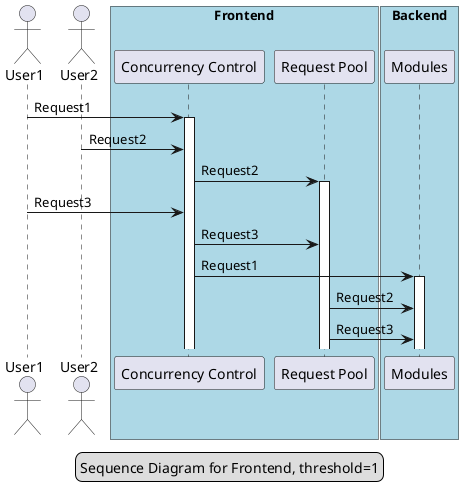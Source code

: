 ' lab 15 3.2

@startuml

actor User1
actor User2
box "Frontend" #LightBlue
participant "Concurrency Control" as CC
participant "Request Pool" as RPool
end box

box "Backend" #LightBlue
participant "Modules"
end box

User1 -> CC: Request1
activate CC

User2 -> CC: Request2
CC -> RPool: Request2
activate RPool

User1 -> CC: Request3
CC -> RPool: Request3

CC -> Modules: Request1
activate Modules
RPool -> Modules: Request2
RPool -> Modules: Request3

legend center
Sequence Diagram for Frontend, threshold=1
endlegend
@enduml